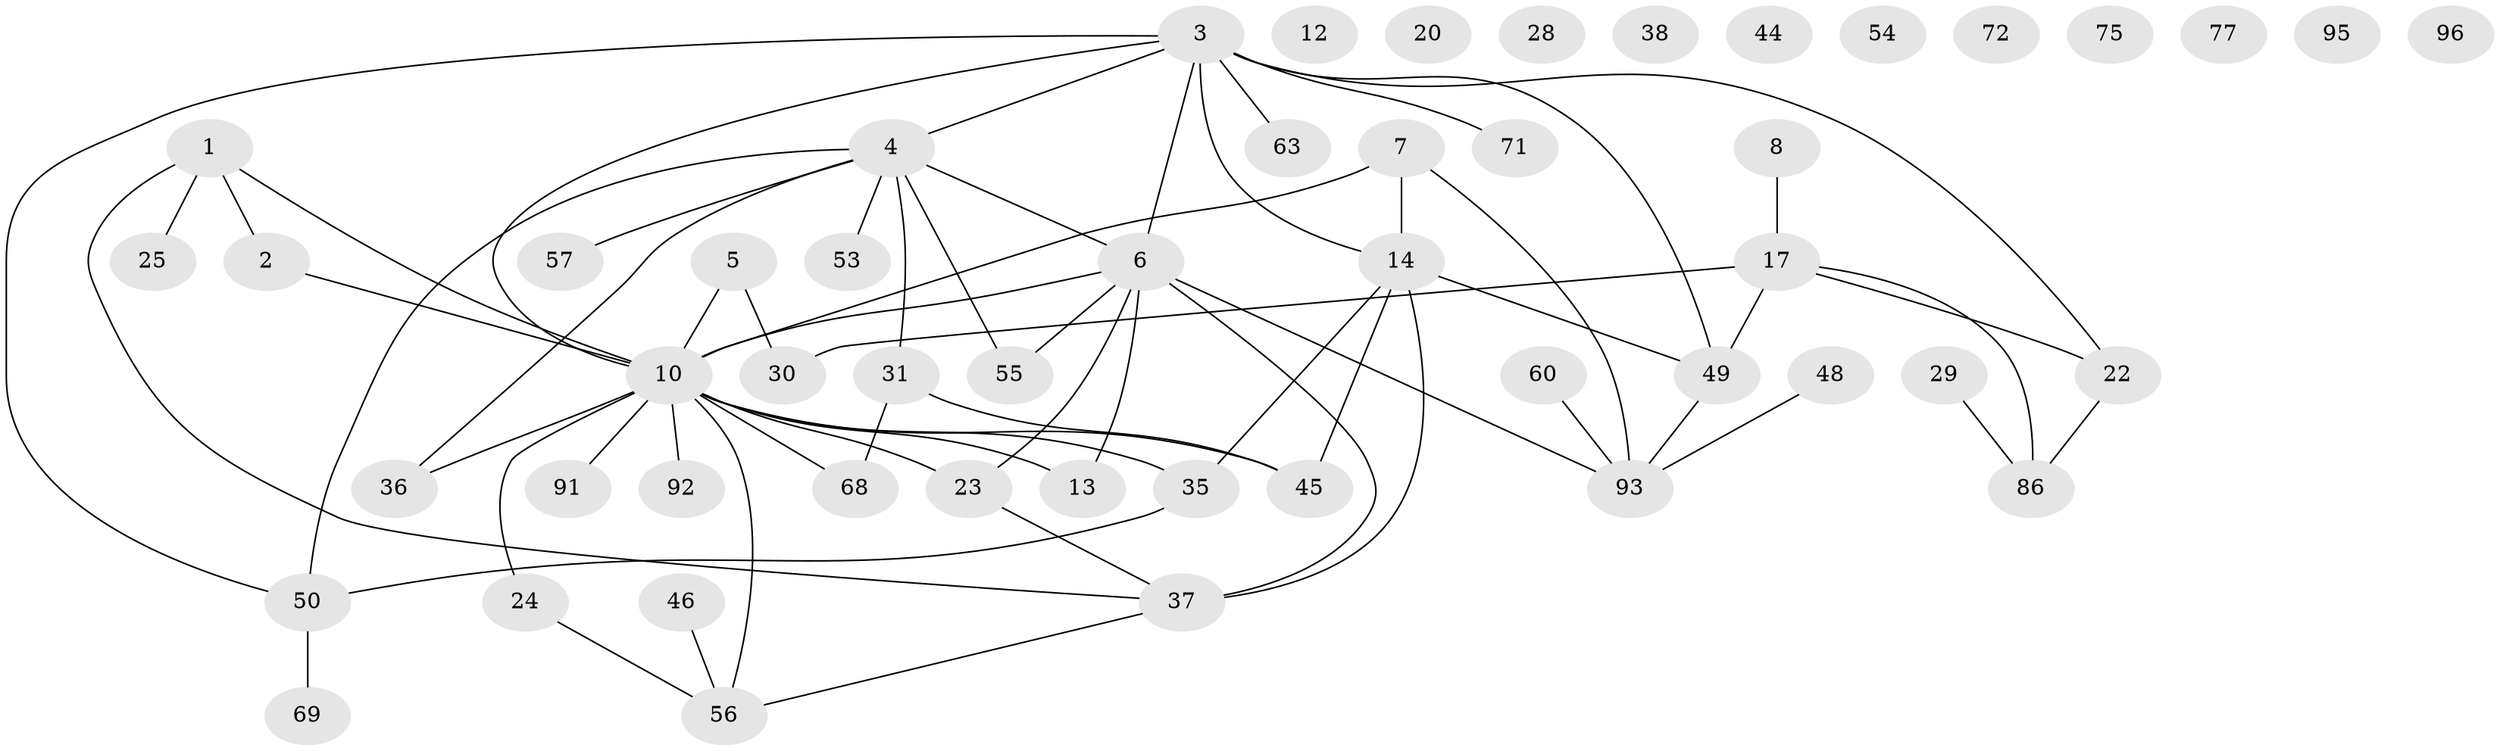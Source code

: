 // original degree distribution, {1: 0.2647058823529412, 5: 0.06862745098039216, 2: 0.19607843137254902, 3: 0.20588235294117646, 6: 0.0196078431372549, 4: 0.13725490196078433, 0: 0.09803921568627451, 9: 0.00980392156862745}
// Generated by graph-tools (version 1.1) at 2025/16/03/04/25 18:16:32]
// undirected, 51 vertices, 64 edges
graph export_dot {
graph [start="1"]
  node [color=gray90,style=filled];
  1 [super="+9"];
  2 [super="+16"];
  3 [super="+94+101+19"];
  4 [super="+11+85+15"];
  5 [super="+100"];
  6 [super="+99+84"];
  7 [super="+27"];
  8;
  10 [super="+61+81+62+33+21"];
  12 [super="+59"];
  13;
  14 [super="+32"];
  17 [super="+18"];
  20;
  22 [super="+78"];
  23 [super="+39"];
  24 [super="+40"];
  25;
  28;
  29 [super="+42"];
  30 [super="+47"];
  31 [super="+34"];
  35;
  36;
  37 [super="+43+70"];
  38;
  44;
  45 [super="+66"];
  46;
  48;
  49 [super="+76+73"];
  50 [super="+52"];
  53;
  54;
  55 [super="+88+83+64"];
  56 [super="+87"];
  57;
  60;
  63;
  68;
  69;
  71 [super="+80"];
  72;
  75;
  77;
  86;
  91;
  92;
  93 [super="+98"];
  95;
  96;
  1 -- 2;
  1 -- 37;
  1 -- 25;
  1 -- 10;
  2 -- 10;
  3 -- 49 [weight=2];
  3 -- 6;
  3 -- 4;
  3 -- 63;
  3 -- 10 [weight=2];
  3 -- 50;
  3 -- 71;
  3 -- 14;
  3 -- 22;
  4 -- 50;
  4 -- 36;
  4 -- 57;
  4 -- 6;
  4 -- 53;
  4 -- 55;
  4 -- 31;
  5 -- 10;
  5 -- 30;
  6 -- 13;
  6 -- 55;
  6 -- 23;
  6 -- 93;
  6 -- 10;
  6 -- 37;
  7 -- 93;
  7 -- 10;
  7 -- 14;
  8 -- 17;
  10 -- 35;
  10 -- 92;
  10 -- 56;
  10 -- 68;
  10 -- 36;
  10 -- 13;
  10 -- 23;
  10 -- 24;
  10 -- 91;
  10 -- 45;
  14 -- 49;
  14 -- 35;
  14 -- 37 [weight=2];
  14 -- 45;
  17 -- 49 [weight=2];
  17 -- 86;
  17 -- 30;
  17 -- 22;
  22 -- 86;
  23 -- 37;
  24 -- 56;
  29 -- 86;
  31 -- 68;
  31 -- 45;
  35 -- 50;
  37 -- 56;
  46 -- 56;
  48 -- 93;
  49 -- 93;
  50 -- 69;
  60 -- 93;
}
